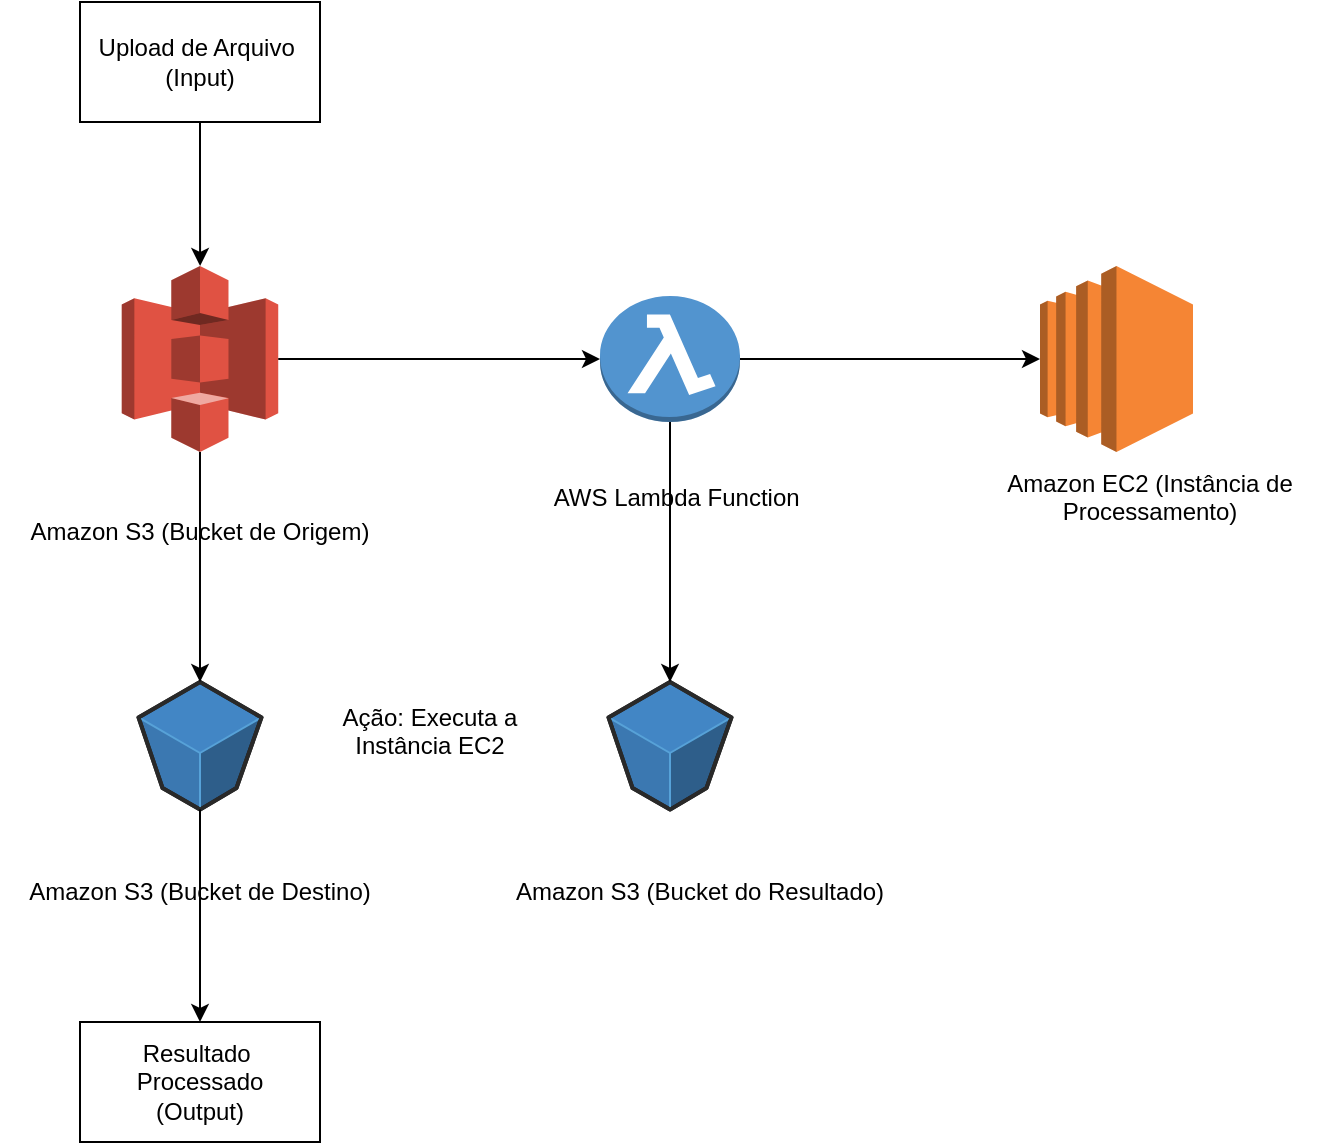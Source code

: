 <mxfile version="28.2.7">
  <diagram name="Page-1" id="aaaa8250-4180-3840-79b5-4cada1eebb92">
    <mxGraphModel dx="1603" dy="811" grid="1" gridSize="10" guides="1" tooltips="1" connect="1" arrows="1" fold="1" page="1" pageScale="1" pageWidth="850" pageHeight="1100" background="#ffffff" math="0" shadow="0">
      <root>
        <mxCell id="0" />
        <mxCell id="1" parent="0" />
        <mxCell id="7oBVt7_YCJImOpHJeK_m-1" value="" style="outlineConnect=0;dashed=0;verticalLabelPosition=bottom;verticalAlign=top;align=center;html=1;shape=mxgraph.aws3.lambda_function;fillColor=#5294CF;gradientColor=none;" vertex="1" parent="1">
          <mxGeometry x="350" y="177" width="70" height="63" as="geometry" />
        </mxCell>
        <mxCell id="7oBVt7_YCJImOpHJeK_m-2" value="" style="outlineConnect=0;dashed=0;verticalLabelPosition=bottom;verticalAlign=top;align=center;html=1;shape=mxgraph.aws3.ec2;fillColor=#F58534;gradientColor=none;" vertex="1" parent="1">
          <mxGeometry x="570" y="162" width="76.5" height="93" as="geometry" />
        </mxCell>
        <mxCell id="7oBVt7_YCJImOpHJeK_m-3" value="" style="outlineConnect=0;dashed=0;verticalLabelPosition=bottom;verticalAlign=top;align=center;html=1;shape=mxgraph.aws3.s3;fillColor=#E05243;gradientColor=none;" vertex="1" parent="1">
          <mxGeometry x="110.87" y="162" width="78.25" height="93" as="geometry" />
        </mxCell>
        <mxCell id="7oBVt7_YCJImOpHJeK_m-25" value="" style="edgeStyle=orthogonalEdgeStyle;rounded=0;orthogonalLoop=1;jettySize=auto;html=1;" edge="1" parent="1" source="7oBVt7_YCJImOpHJeK_m-6" target="7oBVt7_YCJImOpHJeK_m-3">
          <mxGeometry relative="1" as="geometry" />
        </mxCell>
        <mxCell id="7oBVt7_YCJImOpHJeK_m-6" value="Upload de Arquivo&amp;nbsp;&lt;br&gt;(Input)" style="rounded=0;whiteSpace=wrap;html=1;" vertex="1" parent="1">
          <mxGeometry x="90" y="30" width="120" height="60" as="geometry" />
        </mxCell>
        <mxCell id="7oBVt7_YCJImOpHJeK_m-7" value="Resultado&amp;nbsp; Processado&lt;div&gt;(Output)&lt;/div&gt;" style="rounded=0;whiteSpace=wrap;html=1;" vertex="1" parent="1">
          <mxGeometry x="90" y="540" width="120" height="60" as="geometry" />
        </mxCell>
        <mxCell id="7oBVt7_YCJImOpHJeK_m-8" value="" style="verticalLabelPosition=bottom;html=1;verticalAlign=top;strokeWidth=1;align=center;outlineConnect=0;dashed=0;outlineConnect=0;shape=mxgraph.aws3d.s3Bucket;fillColor=#4286c5;strokeColor=#57A2D8;aspect=fixed;strokeColor2=#292929;" vertex="1" parent="1">
          <mxGeometry x="354.25" y="370" width="61.5" height="63.8" as="geometry" />
        </mxCell>
        <mxCell id="7oBVt7_YCJImOpHJeK_m-9" value="" style="verticalLabelPosition=bottom;html=1;verticalAlign=top;strokeWidth=1;align=center;outlineConnect=0;dashed=0;outlineConnect=0;shape=mxgraph.aws3d.s3Bucket;fillColor=#4286c5;strokeColor=#57A2D8;aspect=fixed;strokeColor2=#292929;" vertex="1" parent="1">
          <mxGeometry x="119.25" y="370" width="61.5" height="63.8" as="geometry" />
        </mxCell>
        <mxCell id="7oBVt7_YCJImOpHJeK_m-10" value="Amazon S3 (Bucket de Origem)" style="text;html=1;whiteSpace=wrap;strokeColor=none;fillColor=none;align=center;verticalAlign=middle;rounded=0;" vertex="1" parent="1">
          <mxGeometry x="50" y="280" width="200" height="30" as="geometry" />
        </mxCell>
        <mxCell id="7oBVt7_YCJImOpHJeK_m-11" value="Amazon S3 (Bucket de Destino)" style="text;html=1;whiteSpace=wrap;strokeColor=none;fillColor=none;align=center;verticalAlign=middle;rounded=0;" vertex="1" parent="1">
          <mxGeometry x="50" y="460" width="200" height="30" as="geometry" />
        </mxCell>
        <mxCell id="7oBVt7_YCJImOpHJeK_m-12" value="Amazon S3 (Bucket do Resultado)" style="text;html=1;whiteSpace=wrap;strokeColor=none;fillColor=none;align=center;verticalAlign=middle;rounded=0;" vertex="1" parent="1">
          <mxGeometry x="290" y="460" width="220" height="30" as="geometry" />
        </mxCell>
        <mxCell id="7oBVt7_YCJImOpHJeK_m-13" value="&lt;div&gt;Ação: Executa a Instância EC2&lt;/div&gt;&lt;div&gt;&lt;br&gt;&lt;/div&gt;" style="text;html=1;whiteSpace=wrap;strokeColor=none;fillColor=none;align=center;verticalAlign=middle;rounded=0;" vertex="1" parent="1">
          <mxGeometry x="200" y="386.9" width="130" height="30" as="geometry" />
        </mxCell>
        <mxCell id="7oBVt7_YCJImOpHJeK_m-15" value="&lt;div&gt;AWS Lambda Function&amp;nbsp;&lt;/div&gt;&lt;div&gt;&lt;br&gt;&lt;/div&gt;" style="text;html=1;whiteSpace=wrap;strokeColor=none;fillColor=none;align=center;verticalAlign=middle;rounded=0;" vertex="1" parent="1">
          <mxGeometry x="320" y="270" width="140" height="30" as="geometry" />
        </mxCell>
        <mxCell id="7oBVt7_YCJImOpHJeK_m-16" value="&lt;div&gt;Amazon EC2 (Instância de Processamento)&lt;/div&gt;&lt;div&gt;&lt;br&gt;&lt;/div&gt;" style="text;html=1;whiteSpace=wrap;strokeColor=none;fillColor=none;align=center;verticalAlign=middle;rounded=0;" vertex="1" parent="1">
          <mxGeometry x="530" y="270" width="190" height="30" as="geometry" />
        </mxCell>
        <mxCell id="7oBVt7_YCJImOpHJeK_m-19" style="edgeStyle=orthogonalEdgeStyle;rounded=0;orthogonalLoop=1;jettySize=auto;html=1;exitX=0.5;exitY=1;exitDx=0;exitDy=0;" edge="1" parent="1" source="7oBVt7_YCJImOpHJeK_m-12" target="7oBVt7_YCJImOpHJeK_m-12">
          <mxGeometry relative="1" as="geometry" />
        </mxCell>
        <mxCell id="7oBVt7_YCJImOpHJeK_m-28" value="" style="endArrow=classic;html=1;rounded=0;entryX=0;entryY=0.5;entryDx=0;entryDy=0;entryPerimeter=0;exitX=1;exitY=0.5;exitDx=0;exitDy=0;exitPerimeter=0;" edge="1" parent="1" source="7oBVt7_YCJImOpHJeK_m-1" target="7oBVt7_YCJImOpHJeK_m-2">
          <mxGeometry width="50" height="50" relative="1" as="geometry">
            <mxPoint x="430" y="320" as="sourcePoint" />
            <mxPoint x="480" y="270" as="targetPoint" />
          </mxGeometry>
        </mxCell>
        <mxCell id="7oBVt7_YCJImOpHJeK_m-29" value="" style="endArrow=classic;html=1;rounded=0;exitX=1;exitY=0.5;exitDx=0;exitDy=0;exitPerimeter=0;entryX=0;entryY=0.5;entryDx=0;entryDy=0;entryPerimeter=0;" edge="1" parent="1" source="7oBVt7_YCJImOpHJeK_m-3" target="7oBVt7_YCJImOpHJeK_m-1">
          <mxGeometry width="50" height="50" relative="1" as="geometry">
            <mxPoint x="430" y="320" as="sourcePoint" />
            <mxPoint x="340" y="230" as="targetPoint" />
          </mxGeometry>
        </mxCell>
        <mxCell id="7oBVt7_YCJImOpHJeK_m-32" value="" style="endArrow=classic;html=1;rounded=0;exitX=0.5;exitY=1;exitDx=0;exitDy=0;exitPerimeter=0;" edge="1" parent="1" source="7oBVt7_YCJImOpHJeK_m-3" target="7oBVt7_YCJImOpHJeK_m-9">
          <mxGeometry width="50" height="50" relative="1" as="geometry">
            <mxPoint x="430" y="320" as="sourcePoint" />
            <mxPoint x="480" y="270" as="targetPoint" />
          </mxGeometry>
        </mxCell>
        <mxCell id="7oBVt7_YCJImOpHJeK_m-33" value="" style="endArrow=classic;html=1;rounded=0;exitX=0.5;exitY=1;exitDx=0;exitDy=0;exitPerimeter=0;" edge="1" parent="1" source="7oBVt7_YCJImOpHJeK_m-1" target="7oBVt7_YCJImOpHJeK_m-8">
          <mxGeometry width="50" height="50" relative="1" as="geometry">
            <mxPoint x="430" y="320" as="sourcePoint" />
            <mxPoint x="480" y="270" as="targetPoint" />
          </mxGeometry>
        </mxCell>
        <mxCell id="7oBVt7_YCJImOpHJeK_m-34" value="" style="endArrow=classic;html=1;rounded=0;entryX=0.5;entryY=0;entryDx=0;entryDy=0;" edge="1" parent="1" source="7oBVt7_YCJImOpHJeK_m-9" target="7oBVt7_YCJImOpHJeK_m-7">
          <mxGeometry width="50" height="50" relative="1" as="geometry">
            <mxPoint x="150" y="450" as="sourcePoint" />
            <mxPoint x="480" y="270" as="targetPoint" />
          </mxGeometry>
        </mxCell>
      </root>
    </mxGraphModel>
  </diagram>
</mxfile>
